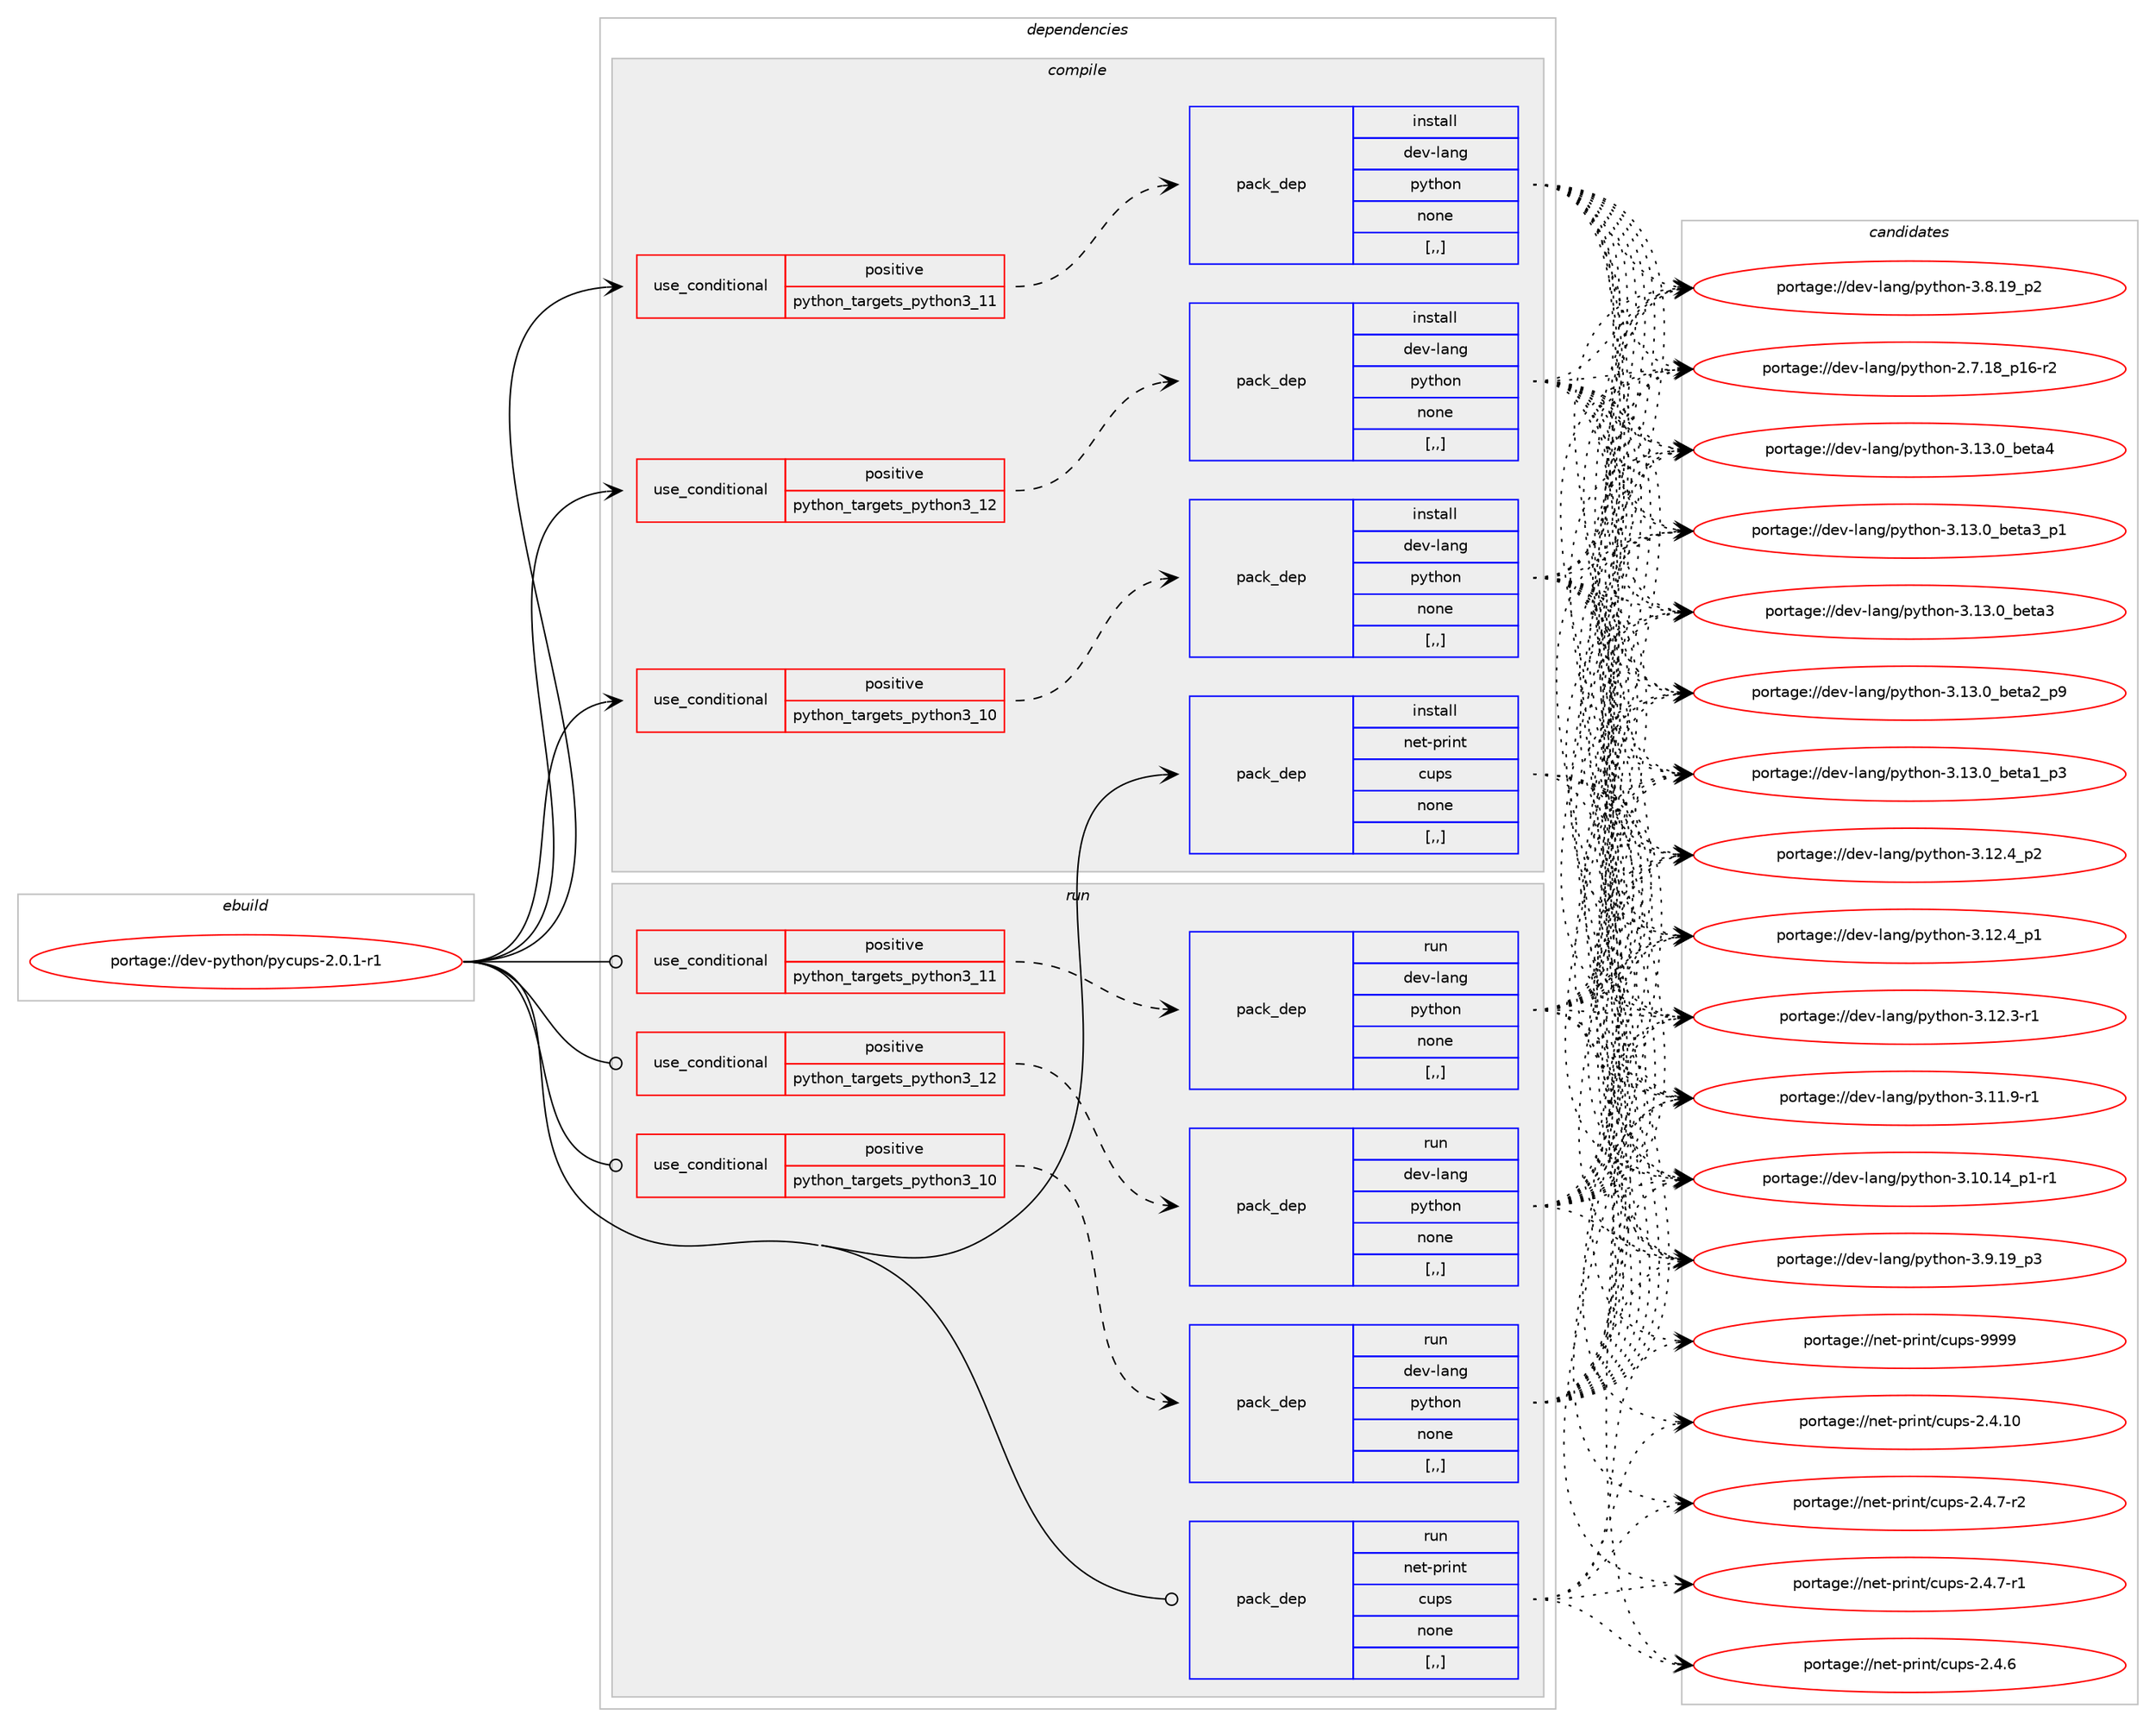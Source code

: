 digraph prolog {

# *************
# Graph options
# *************

newrank=true;
concentrate=true;
compound=true;
graph [rankdir=LR,fontname=Helvetica,fontsize=10,ranksep=1.5];#, ranksep=2.5, nodesep=0.2];
edge  [arrowhead=vee];
node  [fontname=Helvetica,fontsize=10];

# **********
# The ebuild
# **********

subgraph cluster_leftcol {
color=gray;
label=<<i>ebuild</i>>;
id [label="portage://dev-python/pycups-2.0.1-r1", color=red, width=4, href="../dev-python/pycups-2.0.1-r1.svg"];
}

# ****************
# The dependencies
# ****************

subgraph cluster_midcol {
color=gray;
label=<<i>dependencies</i>>;
subgraph cluster_compile {
fillcolor="#eeeeee";
style=filled;
label=<<i>compile</i>>;
subgraph cond36794 {
dependency156418 [label=<<TABLE BORDER="0" CELLBORDER="1" CELLSPACING="0" CELLPADDING="4"><TR><TD ROWSPAN="3" CELLPADDING="10">use_conditional</TD></TR><TR><TD>positive</TD></TR><TR><TD>python_targets_python3_10</TD></TR></TABLE>>, shape=none, color=red];
subgraph pack118373 {
dependency156419 [label=<<TABLE BORDER="0" CELLBORDER="1" CELLSPACING="0" CELLPADDING="4" WIDTH="220"><TR><TD ROWSPAN="6" CELLPADDING="30">pack_dep</TD></TR><TR><TD WIDTH="110">install</TD></TR><TR><TD>dev-lang</TD></TR><TR><TD>python</TD></TR><TR><TD>none</TD></TR><TR><TD>[,,]</TD></TR></TABLE>>, shape=none, color=blue];
}
dependency156418:e -> dependency156419:w [weight=20,style="dashed",arrowhead="vee"];
}
id:e -> dependency156418:w [weight=20,style="solid",arrowhead="vee"];
subgraph cond36795 {
dependency156420 [label=<<TABLE BORDER="0" CELLBORDER="1" CELLSPACING="0" CELLPADDING="4"><TR><TD ROWSPAN="3" CELLPADDING="10">use_conditional</TD></TR><TR><TD>positive</TD></TR><TR><TD>python_targets_python3_11</TD></TR></TABLE>>, shape=none, color=red];
subgraph pack118374 {
dependency156421 [label=<<TABLE BORDER="0" CELLBORDER="1" CELLSPACING="0" CELLPADDING="4" WIDTH="220"><TR><TD ROWSPAN="6" CELLPADDING="30">pack_dep</TD></TR><TR><TD WIDTH="110">install</TD></TR><TR><TD>dev-lang</TD></TR><TR><TD>python</TD></TR><TR><TD>none</TD></TR><TR><TD>[,,]</TD></TR></TABLE>>, shape=none, color=blue];
}
dependency156420:e -> dependency156421:w [weight=20,style="dashed",arrowhead="vee"];
}
id:e -> dependency156420:w [weight=20,style="solid",arrowhead="vee"];
subgraph cond36796 {
dependency156422 [label=<<TABLE BORDER="0" CELLBORDER="1" CELLSPACING="0" CELLPADDING="4"><TR><TD ROWSPAN="3" CELLPADDING="10">use_conditional</TD></TR><TR><TD>positive</TD></TR><TR><TD>python_targets_python3_12</TD></TR></TABLE>>, shape=none, color=red];
subgraph pack118375 {
dependency156423 [label=<<TABLE BORDER="0" CELLBORDER="1" CELLSPACING="0" CELLPADDING="4" WIDTH="220"><TR><TD ROWSPAN="6" CELLPADDING="30">pack_dep</TD></TR><TR><TD WIDTH="110">install</TD></TR><TR><TD>dev-lang</TD></TR><TR><TD>python</TD></TR><TR><TD>none</TD></TR><TR><TD>[,,]</TD></TR></TABLE>>, shape=none, color=blue];
}
dependency156422:e -> dependency156423:w [weight=20,style="dashed",arrowhead="vee"];
}
id:e -> dependency156422:w [weight=20,style="solid",arrowhead="vee"];
subgraph pack118376 {
dependency156424 [label=<<TABLE BORDER="0" CELLBORDER="1" CELLSPACING="0" CELLPADDING="4" WIDTH="220"><TR><TD ROWSPAN="6" CELLPADDING="30">pack_dep</TD></TR><TR><TD WIDTH="110">install</TD></TR><TR><TD>net-print</TD></TR><TR><TD>cups</TD></TR><TR><TD>none</TD></TR><TR><TD>[,,]</TD></TR></TABLE>>, shape=none, color=blue];
}
id:e -> dependency156424:w [weight=20,style="solid",arrowhead="vee"];
}
subgraph cluster_compileandrun {
fillcolor="#eeeeee";
style=filled;
label=<<i>compile and run</i>>;
}
subgraph cluster_run {
fillcolor="#eeeeee";
style=filled;
label=<<i>run</i>>;
subgraph cond36797 {
dependency156425 [label=<<TABLE BORDER="0" CELLBORDER="1" CELLSPACING="0" CELLPADDING="4"><TR><TD ROWSPAN="3" CELLPADDING="10">use_conditional</TD></TR><TR><TD>positive</TD></TR><TR><TD>python_targets_python3_10</TD></TR></TABLE>>, shape=none, color=red];
subgraph pack118377 {
dependency156426 [label=<<TABLE BORDER="0" CELLBORDER="1" CELLSPACING="0" CELLPADDING="4" WIDTH="220"><TR><TD ROWSPAN="6" CELLPADDING="30">pack_dep</TD></TR><TR><TD WIDTH="110">run</TD></TR><TR><TD>dev-lang</TD></TR><TR><TD>python</TD></TR><TR><TD>none</TD></TR><TR><TD>[,,]</TD></TR></TABLE>>, shape=none, color=blue];
}
dependency156425:e -> dependency156426:w [weight=20,style="dashed",arrowhead="vee"];
}
id:e -> dependency156425:w [weight=20,style="solid",arrowhead="odot"];
subgraph cond36798 {
dependency156427 [label=<<TABLE BORDER="0" CELLBORDER="1" CELLSPACING="0" CELLPADDING="4"><TR><TD ROWSPAN="3" CELLPADDING="10">use_conditional</TD></TR><TR><TD>positive</TD></TR><TR><TD>python_targets_python3_11</TD></TR></TABLE>>, shape=none, color=red];
subgraph pack118378 {
dependency156428 [label=<<TABLE BORDER="0" CELLBORDER="1" CELLSPACING="0" CELLPADDING="4" WIDTH="220"><TR><TD ROWSPAN="6" CELLPADDING="30">pack_dep</TD></TR><TR><TD WIDTH="110">run</TD></TR><TR><TD>dev-lang</TD></TR><TR><TD>python</TD></TR><TR><TD>none</TD></TR><TR><TD>[,,]</TD></TR></TABLE>>, shape=none, color=blue];
}
dependency156427:e -> dependency156428:w [weight=20,style="dashed",arrowhead="vee"];
}
id:e -> dependency156427:w [weight=20,style="solid",arrowhead="odot"];
subgraph cond36799 {
dependency156429 [label=<<TABLE BORDER="0" CELLBORDER="1" CELLSPACING="0" CELLPADDING="4"><TR><TD ROWSPAN="3" CELLPADDING="10">use_conditional</TD></TR><TR><TD>positive</TD></TR><TR><TD>python_targets_python3_12</TD></TR></TABLE>>, shape=none, color=red];
subgraph pack118379 {
dependency156430 [label=<<TABLE BORDER="0" CELLBORDER="1" CELLSPACING="0" CELLPADDING="4" WIDTH="220"><TR><TD ROWSPAN="6" CELLPADDING="30">pack_dep</TD></TR><TR><TD WIDTH="110">run</TD></TR><TR><TD>dev-lang</TD></TR><TR><TD>python</TD></TR><TR><TD>none</TD></TR><TR><TD>[,,]</TD></TR></TABLE>>, shape=none, color=blue];
}
dependency156429:e -> dependency156430:w [weight=20,style="dashed",arrowhead="vee"];
}
id:e -> dependency156429:w [weight=20,style="solid",arrowhead="odot"];
subgraph pack118380 {
dependency156431 [label=<<TABLE BORDER="0" CELLBORDER="1" CELLSPACING="0" CELLPADDING="4" WIDTH="220"><TR><TD ROWSPAN="6" CELLPADDING="30">pack_dep</TD></TR><TR><TD WIDTH="110">run</TD></TR><TR><TD>net-print</TD></TR><TR><TD>cups</TD></TR><TR><TD>none</TD></TR><TR><TD>[,,]</TD></TR></TABLE>>, shape=none, color=blue];
}
id:e -> dependency156431:w [weight=20,style="solid",arrowhead="odot"];
}
}

# **************
# The candidates
# **************

subgraph cluster_choices {
rank=same;
color=gray;
label=<<i>candidates</i>>;

subgraph choice118373 {
color=black;
nodesep=1;
choice1001011184510897110103471121211161041111104551464951464895981011169752 [label="portage://dev-lang/python-3.13.0_beta4", color=red, width=4,href="../dev-lang/python-3.13.0_beta4.svg"];
choice10010111845108971101034711212111610411111045514649514648959810111697519511249 [label="portage://dev-lang/python-3.13.0_beta3_p1", color=red, width=4,href="../dev-lang/python-3.13.0_beta3_p1.svg"];
choice1001011184510897110103471121211161041111104551464951464895981011169751 [label="portage://dev-lang/python-3.13.0_beta3", color=red, width=4,href="../dev-lang/python-3.13.0_beta3.svg"];
choice10010111845108971101034711212111610411111045514649514648959810111697509511257 [label="portage://dev-lang/python-3.13.0_beta2_p9", color=red, width=4,href="../dev-lang/python-3.13.0_beta2_p9.svg"];
choice10010111845108971101034711212111610411111045514649514648959810111697499511251 [label="portage://dev-lang/python-3.13.0_beta1_p3", color=red, width=4,href="../dev-lang/python-3.13.0_beta1_p3.svg"];
choice100101118451089711010347112121116104111110455146495046529511250 [label="portage://dev-lang/python-3.12.4_p2", color=red, width=4,href="../dev-lang/python-3.12.4_p2.svg"];
choice100101118451089711010347112121116104111110455146495046529511249 [label="portage://dev-lang/python-3.12.4_p1", color=red, width=4,href="../dev-lang/python-3.12.4_p1.svg"];
choice100101118451089711010347112121116104111110455146495046514511449 [label="portage://dev-lang/python-3.12.3-r1", color=red, width=4,href="../dev-lang/python-3.12.3-r1.svg"];
choice100101118451089711010347112121116104111110455146494946574511449 [label="portage://dev-lang/python-3.11.9-r1", color=red, width=4,href="../dev-lang/python-3.11.9-r1.svg"];
choice100101118451089711010347112121116104111110455146494846495295112494511449 [label="portage://dev-lang/python-3.10.14_p1-r1", color=red, width=4,href="../dev-lang/python-3.10.14_p1-r1.svg"];
choice100101118451089711010347112121116104111110455146574649579511251 [label="portage://dev-lang/python-3.9.19_p3", color=red, width=4,href="../dev-lang/python-3.9.19_p3.svg"];
choice100101118451089711010347112121116104111110455146564649579511250 [label="portage://dev-lang/python-3.8.19_p2", color=red, width=4,href="../dev-lang/python-3.8.19_p2.svg"];
choice100101118451089711010347112121116104111110455046554649569511249544511450 [label="portage://dev-lang/python-2.7.18_p16-r2", color=red, width=4,href="../dev-lang/python-2.7.18_p16-r2.svg"];
dependency156419:e -> choice1001011184510897110103471121211161041111104551464951464895981011169752:w [style=dotted,weight="100"];
dependency156419:e -> choice10010111845108971101034711212111610411111045514649514648959810111697519511249:w [style=dotted,weight="100"];
dependency156419:e -> choice1001011184510897110103471121211161041111104551464951464895981011169751:w [style=dotted,weight="100"];
dependency156419:e -> choice10010111845108971101034711212111610411111045514649514648959810111697509511257:w [style=dotted,weight="100"];
dependency156419:e -> choice10010111845108971101034711212111610411111045514649514648959810111697499511251:w [style=dotted,weight="100"];
dependency156419:e -> choice100101118451089711010347112121116104111110455146495046529511250:w [style=dotted,weight="100"];
dependency156419:e -> choice100101118451089711010347112121116104111110455146495046529511249:w [style=dotted,weight="100"];
dependency156419:e -> choice100101118451089711010347112121116104111110455146495046514511449:w [style=dotted,weight="100"];
dependency156419:e -> choice100101118451089711010347112121116104111110455146494946574511449:w [style=dotted,weight="100"];
dependency156419:e -> choice100101118451089711010347112121116104111110455146494846495295112494511449:w [style=dotted,weight="100"];
dependency156419:e -> choice100101118451089711010347112121116104111110455146574649579511251:w [style=dotted,weight="100"];
dependency156419:e -> choice100101118451089711010347112121116104111110455146564649579511250:w [style=dotted,weight="100"];
dependency156419:e -> choice100101118451089711010347112121116104111110455046554649569511249544511450:w [style=dotted,weight="100"];
}
subgraph choice118374 {
color=black;
nodesep=1;
choice1001011184510897110103471121211161041111104551464951464895981011169752 [label="portage://dev-lang/python-3.13.0_beta4", color=red, width=4,href="../dev-lang/python-3.13.0_beta4.svg"];
choice10010111845108971101034711212111610411111045514649514648959810111697519511249 [label="portage://dev-lang/python-3.13.0_beta3_p1", color=red, width=4,href="../dev-lang/python-3.13.0_beta3_p1.svg"];
choice1001011184510897110103471121211161041111104551464951464895981011169751 [label="portage://dev-lang/python-3.13.0_beta3", color=red, width=4,href="../dev-lang/python-3.13.0_beta3.svg"];
choice10010111845108971101034711212111610411111045514649514648959810111697509511257 [label="portage://dev-lang/python-3.13.0_beta2_p9", color=red, width=4,href="../dev-lang/python-3.13.0_beta2_p9.svg"];
choice10010111845108971101034711212111610411111045514649514648959810111697499511251 [label="portage://dev-lang/python-3.13.0_beta1_p3", color=red, width=4,href="../dev-lang/python-3.13.0_beta1_p3.svg"];
choice100101118451089711010347112121116104111110455146495046529511250 [label="portage://dev-lang/python-3.12.4_p2", color=red, width=4,href="../dev-lang/python-3.12.4_p2.svg"];
choice100101118451089711010347112121116104111110455146495046529511249 [label="portage://dev-lang/python-3.12.4_p1", color=red, width=4,href="../dev-lang/python-3.12.4_p1.svg"];
choice100101118451089711010347112121116104111110455146495046514511449 [label="portage://dev-lang/python-3.12.3-r1", color=red, width=4,href="../dev-lang/python-3.12.3-r1.svg"];
choice100101118451089711010347112121116104111110455146494946574511449 [label="portage://dev-lang/python-3.11.9-r1", color=red, width=4,href="../dev-lang/python-3.11.9-r1.svg"];
choice100101118451089711010347112121116104111110455146494846495295112494511449 [label="portage://dev-lang/python-3.10.14_p1-r1", color=red, width=4,href="../dev-lang/python-3.10.14_p1-r1.svg"];
choice100101118451089711010347112121116104111110455146574649579511251 [label="portage://dev-lang/python-3.9.19_p3", color=red, width=4,href="../dev-lang/python-3.9.19_p3.svg"];
choice100101118451089711010347112121116104111110455146564649579511250 [label="portage://dev-lang/python-3.8.19_p2", color=red, width=4,href="../dev-lang/python-3.8.19_p2.svg"];
choice100101118451089711010347112121116104111110455046554649569511249544511450 [label="portage://dev-lang/python-2.7.18_p16-r2", color=red, width=4,href="../dev-lang/python-2.7.18_p16-r2.svg"];
dependency156421:e -> choice1001011184510897110103471121211161041111104551464951464895981011169752:w [style=dotted,weight="100"];
dependency156421:e -> choice10010111845108971101034711212111610411111045514649514648959810111697519511249:w [style=dotted,weight="100"];
dependency156421:e -> choice1001011184510897110103471121211161041111104551464951464895981011169751:w [style=dotted,weight="100"];
dependency156421:e -> choice10010111845108971101034711212111610411111045514649514648959810111697509511257:w [style=dotted,weight="100"];
dependency156421:e -> choice10010111845108971101034711212111610411111045514649514648959810111697499511251:w [style=dotted,weight="100"];
dependency156421:e -> choice100101118451089711010347112121116104111110455146495046529511250:w [style=dotted,weight="100"];
dependency156421:e -> choice100101118451089711010347112121116104111110455146495046529511249:w [style=dotted,weight="100"];
dependency156421:e -> choice100101118451089711010347112121116104111110455146495046514511449:w [style=dotted,weight="100"];
dependency156421:e -> choice100101118451089711010347112121116104111110455146494946574511449:w [style=dotted,weight="100"];
dependency156421:e -> choice100101118451089711010347112121116104111110455146494846495295112494511449:w [style=dotted,weight="100"];
dependency156421:e -> choice100101118451089711010347112121116104111110455146574649579511251:w [style=dotted,weight="100"];
dependency156421:e -> choice100101118451089711010347112121116104111110455146564649579511250:w [style=dotted,weight="100"];
dependency156421:e -> choice100101118451089711010347112121116104111110455046554649569511249544511450:w [style=dotted,weight="100"];
}
subgraph choice118375 {
color=black;
nodesep=1;
choice1001011184510897110103471121211161041111104551464951464895981011169752 [label="portage://dev-lang/python-3.13.0_beta4", color=red, width=4,href="../dev-lang/python-3.13.0_beta4.svg"];
choice10010111845108971101034711212111610411111045514649514648959810111697519511249 [label="portage://dev-lang/python-3.13.0_beta3_p1", color=red, width=4,href="../dev-lang/python-3.13.0_beta3_p1.svg"];
choice1001011184510897110103471121211161041111104551464951464895981011169751 [label="portage://dev-lang/python-3.13.0_beta3", color=red, width=4,href="../dev-lang/python-3.13.0_beta3.svg"];
choice10010111845108971101034711212111610411111045514649514648959810111697509511257 [label="portage://dev-lang/python-3.13.0_beta2_p9", color=red, width=4,href="../dev-lang/python-3.13.0_beta2_p9.svg"];
choice10010111845108971101034711212111610411111045514649514648959810111697499511251 [label="portage://dev-lang/python-3.13.0_beta1_p3", color=red, width=4,href="../dev-lang/python-3.13.0_beta1_p3.svg"];
choice100101118451089711010347112121116104111110455146495046529511250 [label="portage://dev-lang/python-3.12.4_p2", color=red, width=4,href="../dev-lang/python-3.12.4_p2.svg"];
choice100101118451089711010347112121116104111110455146495046529511249 [label="portage://dev-lang/python-3.12.4_p1", color=red, width=4,href="../dev-lang/python-3.12.4_p1.svg"];
choice100101118451089711010347112121116104111110455146495046514511449 [label="portage://dev-lang/python-3.12.3-r1", color=red, width=4,href="../dev-lang/python-3.12.3-r1.svg"];
choice100101118451089711010347112121116104111110455146494946574511449 [label="portage://dev-lang/python-3.11.9-r1", color=red, width=4,href="../dev-lang/python-3.11.9-r1.svg"];
choice100101118451089711010347112121116104111110455146494846495295112494511449 [label="portage://dev-lang/python-3.10.14_p1-r1", color=red, width=4,href="../dev-lang/python-3.10.14_p1-r1.svg"];
choice100101118451089711010347112121116104111110455146574649579511251 [label="portage://dev-lang/python-3.9.19_p3", color=red, width=4,href="../dev-lang/python-3.9.19_p3.svg"];
choice100101118451089711010347112121116104111110455146564649579511250 [label="portage://dev-lang/python-3.8.19_p2", color=red, width=4,href="../dev-lang/python-3.8.19_p2.svg"];
choice100101118451089711010347112121116104111110455046554649569511249544511450 [label="portage://dev-lang/python-2.7.18_p16-r2", color=red, width=4,href="../dev-lang/python-2.7.18_p16-r2.svg"];
dependency156423:e -> choice1001011184510897110103471121211161041111104551464951464895981011169752:w [style=dotted,weight="100"];
dependency156423:e -> choice10010111845108971101034711212111610411111045514649514648959810111697519511249:w [style=dotted,weight="100"];
dependency156423:e -> choice1001011184510897110103471121211161041111104551464951464895981011169751:w [style=dotted,weight="100"];
dependency156423:e -> choice10010111845108971101034711212111610411111045514649514648959810111697509511257:w [style=dotted,weight="100"];
dependency156423:e -> choice10010111845108971101034711212111610411111045514649514648959810111697499511251:w [style=dotted,weight="100"];
dependency156423:e -> choice100101118451089711010347112121116104111110455146495046529511250:w [style=dotted,weight="100"];
dependency156423:e -> choice100101118451089711010347112121116104111110455146495046529511249:w [style=dotted,weight="100"];
dependency156423:e -> choice100101118451089711010347112121116104111110455146495046514511449:w [style=dotted,weight="100"];
dependency156423:e -> choice100101118451089711010347112121116104111110455146494946574511449:w [style=dotted,weight="100"];
dependency156423:e -> choice100101118451089711010347112121116104111110455146494846495295112494511449:w [style=dotted,weight="100"];
dependency156423:e -> choice100101118451089711010347112121116104111110455146574649579511251:w [style=dotted,weight="100"];
dependency156423:e -> choice100101118451089711010347112121116104111110455146564649579511250:w [style=dotted,weight="100"];
dependency156423:e -> choice100101118451089711010347112121116104111110455046554649569511249544511450:w [style=dotted,weight="100"];
}
subgraph choice118376 {
color=black;
nodesep=1;
choice1101011164511211410511011647991171121154557575757 [label="portage://net-print/cups-9999", color=red, width=4,href="../net-print/cups-9999.svg"];
choice11010111645112114105110116479911711211545504652464948 [label="portage://net-print/cups-2.4.10", color=red, width=4,href="../net-print/cups-2.4.10.svg"];
choice1101011164511211410511011647991171121154550465246554511450 [label="portage://net-print/cups-2.4.7-r2", color=red, width=4,href="../net-print/cups-2.4.7-r2.svg"];
choice1101011164511211410511011647991171121154550465246554511449 [label="portage://net-print/cups-2.4.7-r1", color=red, width=4,href="../net-print/cups-2.4.7-r1.svg"];
choice110101116451121141051101164799117112115455046524654 [label="portage://net-print/cups-2.4.6", color=red, width=4,href="../net-print/cups-2.4.6.svg"];
dependency156424:e -> choice1101011164511211410511011647991171121154557575757:w [style=dotted,weight="100"];
dependency156424:e -> choice11010111645112114105110116479911711211545504652464948:w [style=dotted,weight="100"];
dependency156424:e -> choice1101011164511211410511011647991171121154550465246554511450:w [style=dotted,weight="100"];
dependency156424:e -> choice1101011164511211410511011647991171121154550465246554511449:w [style=dotted,weight="100"];
dependency156424:e -> choice110101116451121141051101164799117112115455046524654:w [style=dotted,weight="100"];
}
subgraph choice118377 {
color=black;
nodesep=1;
choice1001011184510897110103471121211161041111104551464951464895981011169752 [label="portage://dev-lang/python-3.13.0_beta4", color=red, width=4,href="../dev-lang/python-3.13.0_beta4.svg"];
choice10010111845108971101034711212111610411111045514649514648959810111697519511249 [label="portage://dev-lang/python-3.13.0_beta3_p1", color=red, width=4,href="../dev-lang/python-3.13.0_beta3_p1.svg"];
choice1001011184510897110103471121211161041111104551464951464895981011169751 [label="portage://dev-lang/python-3.13.0_beta3", color=red, width=4,href="../dev-lang/python-3.13.0_beta3.svg"];
choice10010111845108971101034711212111610411111045514649514648959810111697509511257 [label="portage://dev-lang/python-3.13.0_beta2_p9", color=red, width=4,href="../dev-lang/python-3.13.0_beta2_p9.svg"];
choice10010111845108971101034711212111610411111045514649514648959810111697499511251 [label="portage://dev-lang/python-3.13.0_beta1_p3", color=red, width=4,href="../dev-lang/python-3.13.0_beta1_p3.svg"];
choice100101118451089711010347112121116104111110455146495046529511250 [label="portage://dev-lang/python-3.12.4_p2", color=red, width=4,href="../dev-lang/python-3.12.4_p2.svg"];
choice100101118451089711010347112121116104111110455146495046529511249 [label="portage://dev-lang/python-3.12.4_p1", color=red, width=4,href="../dev-lang/python-3.12.4_p1.svg"];
choice100101118451089711010347112121116104111110455146495046514511449 [label="portage://dev-lang/python-3.12.3-r1", color=red, width=4,href="../dev-lang/python-3.12.3-r1.svg"];
choice100101118451089711010347112121116104111110455146494946574511449 [label="portage://dev-lang/python-3.11.9-r1", color=red, width=4,href="../dev-lang/python-3.11.9-r1.svg"];
choice100101118451089711010347112121116104111110455146494846495295112494511449 [label="portage://dev-lang/python-3.10.14_p1-r1", color=red, width=4,href="../dev-lang/python-3.10.14_p1-r1.svg"];
choice100101118451089711010347112121116104111110455146574649579511251 [label="portage://dev-lang/python-3.9.19_p3", color=red, width=4,href="../dev-lang/python-3.9.19_p3.svg"];
choice100101118451089711010347112121116104111110455146564649579511250 [label="portage://dev-lang/python-3.8.19_p2", color=red, width=4,href="../dev-lang/python-3.8.19_p2.svg"];
choice100101118451089711010347112121116104111110455046554649569511249544511450 [label="portage://dev-lang/python-2.7.18_p16-r2", color=red, width=4,href="../dev-lang/python-2.7.18_p16-r2.svg"];
dependency156426:e -> choice1001011184510897110103471121211161041111104551464951464895981011169752:w [style=dotted,weight="100"];
dependency156426:e -> choice10010111845108971101034711212111610411111045514649514648959810111697519511249:w [style=dotted,weight="100"];
dependency156426:e -> choice1001011184510897110103471121211161041111104551464951464895981011169751:w [style=dotted,weight="100"];
dependency156426:e -> choice10010111845108971101034711212111610411111045514649514648959810111697509511257:w [style=dotted,weight="100"];
dependency156426:e -> choice10010111845108971101034711212111610411111045514649514648959810111697499511251:w [style=dotted,weight="100"];
dependency156426:e -> choice100101118451089711010347112121116104111110455146495046529511250:w [style=dotted,weight="100"];
dependency156426:e -> choice100101118451089711010347112121116104111110455146495046529511249:w [style=dotted,weight="100"];
dependency156426:e -> choice100101118451089711010347112121116104111110455146495046514511449:w [style=dotted,weight="100"];
dependency156426:e -> choice100101118451089711010347112121116104111110455146494946574511449:w [style=dotted,weight="100"];
dependency156426:e -> choice100101118451089711010347112121116104111110455146494846495295112494511449:w [style=dotted,weight="100"];
dependency156426:e -> choice100101118451089711010347112121116104111110455146574649579511251:w [style=dotted,weight="100"];
dependency156426:e -> choice100101118451089711010347112121116104111110455146564649579511250:w [style=dotted,weight="100"];
dependency156426:e -> choice100101118451089711010347112121116104111110455046554649569511249544511450:w [style=dotted,weight="100"];
}
subgraph choice118378 {
color=black;
nodesep=1;
choice1001011184510897110103471121211161041111104551464951464895981011169752 [label="portage://dev-lang/python-3.13.0_beta4", color=red, width=4,href="../dev-lang/python-3.13.0_beta4.svg"];
choice10010111845108971101034711212111610411111045514649514648959810111697519511249 [label="portage://dev-lang/python-3.13.0_beta3_p1", color=red, width=4,href="../dev-lang/python-3.13.0_beta3_p1.svg"];
choice1001011184510897110103471121211161041111104551464951464895981011169751 [label="portage://dev-lang/python-3.13.0_beta3", color=red, width=4,href="../dev-lang/python-3.13.0_beta3.svg"];
choice10010111845108971101034711212111610411111045514649514648959810111697509511257 [label="portage://dev-lang/python-3.13.0_beta2_p9", color=red, width=4,href="../dev-lang/python-3.13.0_beta2_p9.svg"];
choice10010111845108971101034711212111610411111045514649514648959810111697499511251 [label="portage://dev-lang/python-3.13.0_beta1_p3", color=red, width=4,href="../dev-lang/python-3.13.0_beta1_p3.svg"];
choice100101118451089711010347112121116104111110455146495046529511250 [label="portage://dev-lang/python-3.12.4_p2", color=red, width=4,href="../dev-lang/python-3.12.4_p2.svg"];
choice100101118451089711010347112121116104111110455146495046529511249 [label="portage://dev-lang/python-3.12.4_p1", color=red, width=4,href="../dev-lang/python-3.12.4_p1.svg"];
choice100101118451089711010347112121116104111110455146495046514511449 [label="portage://dev-lang/python-3.12.3-r1", color=red, width=4,href="../dev-lang/python-3.12.3-r1.svg"];
choice100101118451089711010347112121116104111110455146494946574511449 [label="portage://dev-lang/python-3.11.9-r1", color=red, width=4,href="../dev-lang/python-3.11.9-r1.svg"];
choice100101118451089711010347112121116104111110455146494846495295112494511449 [label="portage://dev-lang/python-3.10.14_p1-r1", color=red, width=4,href="../dev-lang/python-3.10.14_p1-r1.svg"];
choice100101118451089711010347112121116104111110455146574649579511251 [label="portage://dev-lang/python-3.9.19_p3", color=red, width=4,href="../dev-lang/python-3.9.19_p3.svg"];
choice100101118451089711010347112121116104111110455146564649579511250 [label="portage://dev-lang/python-3.8.19_p2", color=red, width=4,href="../dev-lang/python-3.8.19_p2.svg"];
choice100101118451089711010347112121116104111110455046554649569511249544511450 [label="portage://dev-lang/python-2.7.18_p16-r2", color=red, width=4,href="../dev-lang/python-2.7.18_p16-r2.svg"];
dependency156428:e -> choice1001011184510897110103471121211161041111104551464951464895981011169752:w [style=dotted,weight="100"];
dependency156428:e -> choice10010111845108971101034711212111610411111045514649514648959810111697519511249:w [style=dotted,weight="100"];
dependency156428:e -> choice1001011184510897110103471121211161041111104551464951464895981011169751:w [style=dotted,weight="100"];
dependency156428:e -> choice10010111845108971101034711212111610411111045514649514648959810111697509511257:w [style=dotted,weight="100"];
dependency156428:e -> choice10010111845108971101034711212111610411111045514649514648959810111697499511251:w [style=dotted,weight="100"];
dependency156428:e -> choice100101118451089711010347112121116104111110455146495046529511250:w [style=dotted,weight="100"];
dependency156428:e -> choice100101118451089711010347112121116104111110455146495046529511249:w [style=dotted,weight="100"];
dependency156428:e -> choice100101118451089711010347112121116104111110455146495046514511449:w [style=dotted,weight="100"];
dependency156428:e -> choice100101118451089711010347112121116104111110455146494946574511449:w [style=dotted,weight="100"];
dependency156428:e -> choice100101118451089711010347112121116104111110455146494846495295112494511449:w [style=dotted,weight="100"];
dependency156428:e -> choice100101118451089711010347112121116104111110455146574649579511251:w [style=dotted,weight="100"];
dependency156428:e -> choice100101118451089711010347112121116104111110455146564649579511250:w [style=dotted,weight="100"];
dependency156428:e -> choice100101118451089711010347112121116104111110455046554649569511249544511450:w [style=dotted,weight="100"];
}
subgraph choice118379 {
color=black;
nodesep=1;
choice1001011184510897110103471121211161041111104551464951464895981011169752 [label="portage://dev-lang/python-3.13.0_beta4", color=red, width=4,href="../dev-lang/python-3.13.0_beta4.svg"];
choice10010111845108971101034711212111610411111045514649514648959810111697519511249 [label="portage://dev-lang/python-3.13.0_beta3_p1", color=red, width=4,href="../dev-lang/python-3.13.0_beta3_p1.svg"];
choice1001011184510897110103471121211161041111104551464951464895981011169751 [label="portage://dev-lang/python-3.13.0_beta3", color=red, width=4,href="../dev-lang/python-3.13.0_beta3.svg"];
choice10010111845108971101034711212111610411111045514649514648959810111697509511257 [label="portage://dev-lang/python-3.13.0_beta2_p9", color=red, width=4,href="../dev-lang/python-3.13.0_beta2_p9.svg"];
choice10010111845108971101034711212111610411111045514649514648959810111697499511251 [label="portage://dev-lang/python-3.13.0_beta1_p3", color=red, width=4,href="../dev-lang/python-3.13.0_beta1_p3.svg"];
choice100101118451089711010347112121116104111110455146495046529511250 [label="portage://dev-lang/python-3.12.4_p2", color=red, width=4,href="../dev-lang/python-3.12.4_p2.svg"];
choice100101118451089711010347112121116104111110455146495046529511249 [label="portage://dev-lang/python-3.12.4_p1", color=red, width=4,href="../dev-lang/python-3.12.4_p1.svg"];
choice100101118451089711010347112121116104111110455146495046514511449 [label="portage://dev-lang/python-3.12.3-r1", color=red, width=4,href="../dev-lang/python-3.12.3-r1.svg"];
choice100101118451089711010347112121116104111110455146494946574511449 [label="portage://dev-lang/python-3.11.9-r1", color=red, width=4,href="../dev-lang/python-3.11.9-r1.svg"];
choice100101118451089711010347112121116104111110455146494846495295112494511449 [label="portage://dev-lang/python-3.10.14_p1-r1", color=red, width=4,href="../dev-lang/python-3.10.14_p1-r1.svg"];
choice100101118451089711010347112121116104111110455146574649579511251 [label="portage://dev-lang/python-3.9.19_p3", color=red, width=4,href="../dev-lang/python-3.9.19_p3.svg"];
choice100101118451089711010347112121116104111110455146564649579511250 [label="portage://dev-lang/python-3.8.19_p2", color=red, width=4,href="../dev-lang/python-3.8.19_p2.svg"];
choice100101118451089711010347112121116104111110455046554649569511249544511450 [label="portage://dev-lang/python-2.7.18_p16-r2", color=red, width=4,href="../dev-lang/python-2.7.18_p16-r2.svg"];
dependency156430:e -> choice1001011184510897110103471121211161041111104551464951464895981011169752:w [style=dotted,weight="100"];
dependency156430:e -> choice10010111845108971101034711212111610411111045514649514648959810111697519511249:w [style=dotted,weight="100"];
dependency156430:e -> choice1001011184510897110103471121211161041111104551464951464895981011169751:w [style=dotted,weight="100"];
dependency156430:e -> choice10010111845108971101034711212111610411111045514649514648959810111697509511257:w [style=dotted,weight="100"];
dependency156430:e -> choice10010111845108971101034711212111610411111045514649514648959810111697499511251:w [style=dotted,weight="100"];
dependency156430:e -> choice100101118451089711010347112121116104111110455146495046529511250:w [style=dotted,weight="100"];
dependency156430:e -> choice100101118451089711010347112121116104111110455146495046529511249:w [style=dotted,weight="100"];
dependency156430:e -> choice100101118451089711010347112121116104111110455146495046514511449:w [style=dotted,weight="100"];
dependency156430:e -> choice100101118451089711010347112121116104111110455146494946574511449:w [style=dotted,weight="100"];
dependency156430:e -> choice100101118451089711010347112121116104111110455146494846495295112494511449:w [style=dotted,weight="100"];
dependency156430:e -> choice100101118451089711010347112121116104111110455146574649579511251:w [style=dotted,weight="100"];
dependency156430:e -> choice100101118451089711010347112121116104111110455146564649579511250:w [style=dotted,weight="100"];
dependency156430:e -> choice100101118451089711010347112121116104111110455046554649569511249544511450:w [style=dotted,weight="100"];
}
subgraph choice118380 {
color=black;
nodesep=1;
choice1101011164511211410511011647991171121154557575757 [label="portage://net-print/cups-9999", color=red, width=4,href="../net-print/cups-9999.svg"];
choice11010111645112114105110116479911711211545504652464948 [label="portage://net-print/cups-2.4.10", color=red, width=4,href="../net-print/cups-2.4.10.svg"];
choice1101011164511211410511011647991171121154550465246554511450 [label="portage://net-print/cups-2.4.7-r2", color=red, width=4,href="../net-print/cups-2.4.7-r2.svg"];
choice1101011164511211410511011647991171121154550465246554511449 [label="portage://net-print/cups-2.4.7-r1", color=red, width=4,href="../net-print/cups-2.4.7-r1.svg"];
choice110101116451121141051101164799117112115455046524654 [label="portage://net-print/cups-2.4.6", color=red, width=4,href="../net-print/cups-2.4.6.svg"];
dependency156431:e -> choice1101011164511211410511011647991171121154557575757:w [style=dotted,weight="100"];
dependency156431:e -> choice11010111645112114105110116479911711211545504652464948:w [style=dotted,weight="100"];
dependency156431:e -> choice1101011164511211410511011647991171121154550465246554511450:w [style=dotted,weight="100"];
dependency156431:e -> choice1101011164511211410511011647991171121154550465246554511449:w [style=dotted,weight="100"];
dependency156431:e -> choice110101116451121141051101164799117112115455046524654:w [style=dotted,weight="100"];
}
}

}
